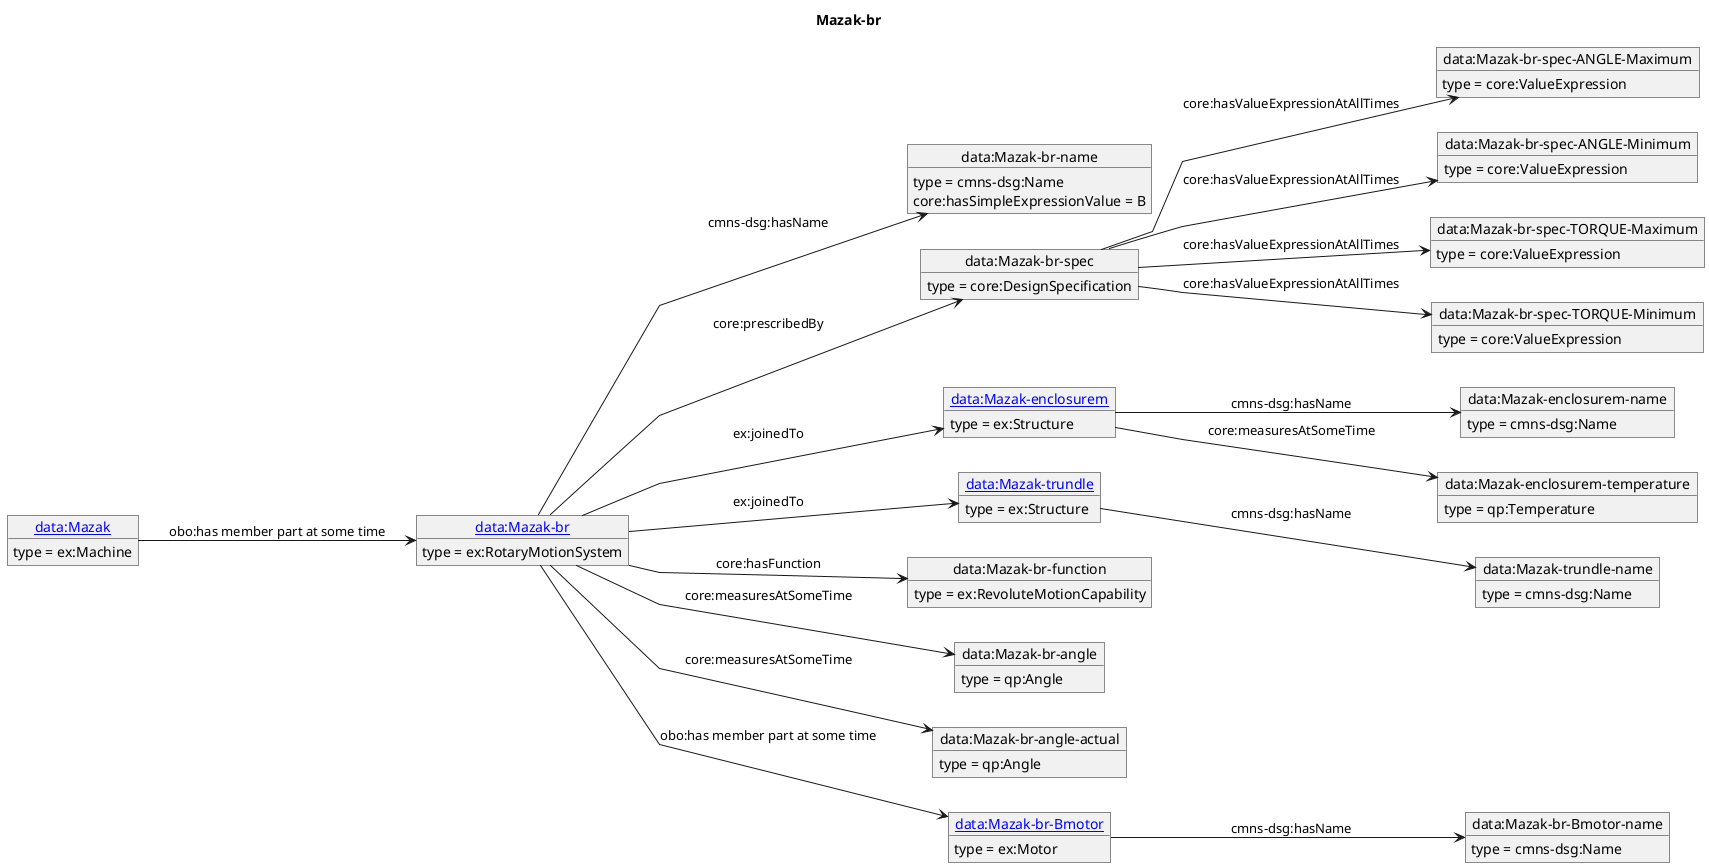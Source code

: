 @startuml
skinparam linetype polyline
left to right direction
title Mazak-br
object "[[./Mazak-br.html data:Mazak-br]]" as o1 {
 type = ex:RotaryMotionSystem
 }
object "data:Mazak-br-name" as o2 {
 type = cmns-dsg:Name
 }
object "data:Mazak-br-spec" as o3 {
 type = core:DesignSpecification
 }
object "data:Mazak-br-spec-ANGLE-Maximum" as o4 {
 type = core:ValueExpression
 }
object "data:Mazak-br-spec-ANGLE-Minimum" as o5 {
 type = core:ValueExpression
 }
object "data:Mazak-br-spec-TORQUE-Maximum" as o6 {
 type = core:ValueExpression
 }
object "data:Mazak-br-spec-TORQUE-Minimum" as o7 {
 type = core:ValueExpression
 }
object "[[./Mazak-enclosurem.html data:Mazak-enclosurem]]" as o8 {
 type = ex:Structure
 }
object "data:Mazak-enclosurem-name" as o9 {
 type = cmns-dsg:Name
 }
object "data:Mazak-enclosurem-temperature" as o10 {
 type = qp:Temperature
 }
object "[[./Mazak-trundle.html data:Mazak-trundle]]" as o11 {
 type = ex:Structure
 }
object "data:Mazak-trundle-name" as o12 {
 type = cmns-dsg:Name
 }
object "data:Mazak-br-function" as o13 {
 type = ex:RevoluteMotionCapability
 }
object "data:Mazak-br-angle" as o14 {
 type = qp:Angle
 }
object "data:Mazak-br-angle-actual" as o15 {
 type = qp:Angle
 }
object "[[./Mazak-br-Bmotor.html data:Mazak-br-Bmotor]]" as o16 {
 type = ex:Motor
 }
object "data:Mazak-br-Bmotor-name" as o17 {
 type = cmns-dsg:Name
 }
object "[[./Mazak.html data:Mazak]]" as o18 {
 type = ex:Machine
 }
o1 --> o2 : cmns-dsg:hasName
o2 : core:hasSimpleExpressionValue = B
o1 --> o3 : core:prescribedBy
o3 --> o4 : core:hasValueExpressionAtAllTimes
o3 --> o5 : core:hasValueExpressionAtAllTimes
o3 --> o6 : core:hasValueExpressionAtAllTimes
o3 --> o7 : core:hasValueExpressionAtAllTimes
o1 --> o8 : ex:joinedTo
o8 --> o9 : cmns-dsg:hasName
o8 --> o10 : core:measuresAtSomeTime
o1 --> o11 : ex:joinedTo
o11 --> o12 : cmns-dsg:hasName
o1 --> o13 : core:hasFunction
o1 --> o14 : core:measuresAtSomeTime
o1 --> o15 : core:measuresAtSomeTime
o1 --> o16 : obo:has member part at some time
o16 --> o17 : cmns-dsg:hasName
o18 --> o1 : obo:has member part at some time
@enduml
